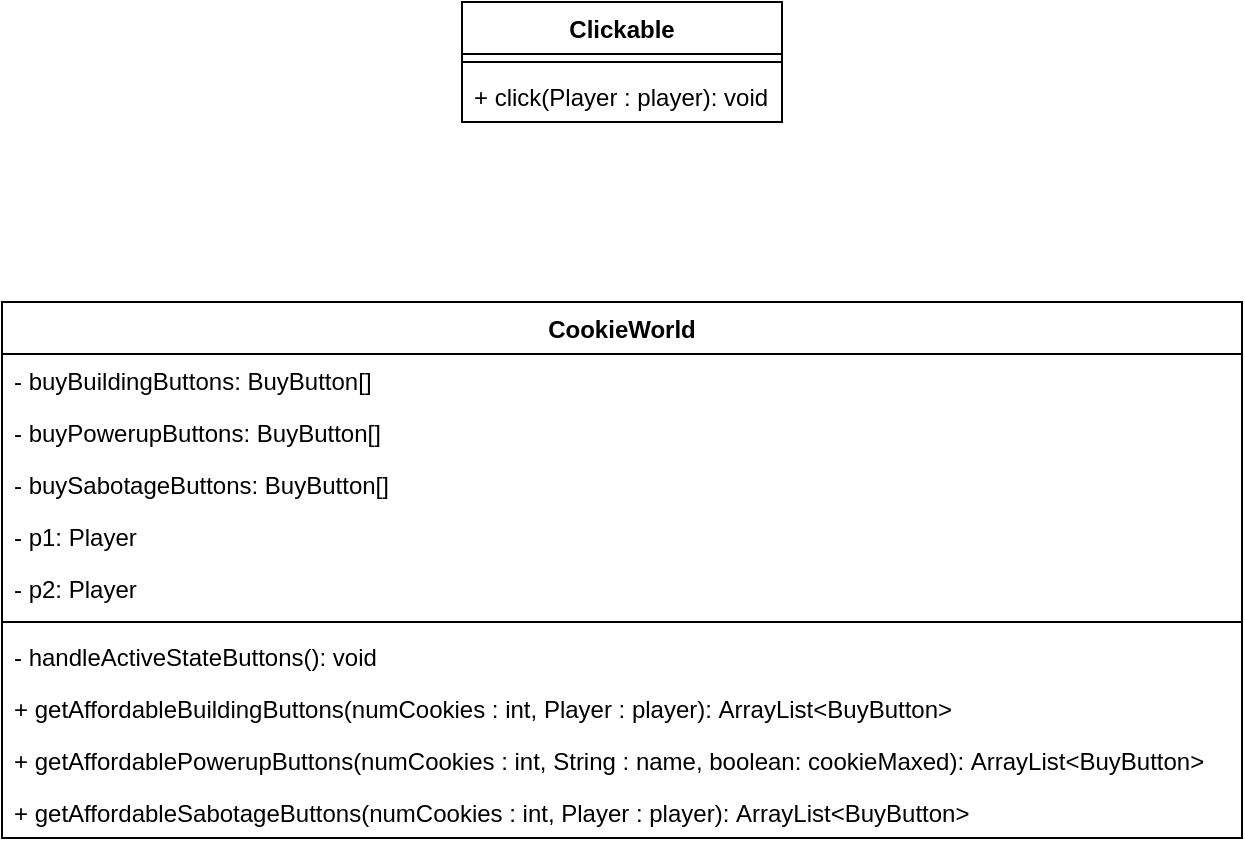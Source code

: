 <mxfile version="20.5.1" type="github">
  <diagram id="C5RBs43oDa-KdzZeNtuy" name="Page-1">
    <mxGraphModel dx="1186" dy="614" grid="1" gridSize="10" guides="1" tooltips="1" connect="1" arrows="1" fold="1" page="1" pageScale="1" pageWidth="827" pageHeight="1169" math="0" shadow="0">
      <root>
        <mxCell id="WIyWlLk6GJQsqaUBKTNV-0" />
        <mxCell id="WIyWlLk6GJQsqaUBKTNV-1" parent="WIyWlLk6GJQsqaUBKTNV-0" />
        <mxCell id="6n8fkB6DiJv-7R1IbTB3-0" value="Clickable" style="swimlane;fontStyle=1;align=center;verticalAlign=top;childLayout=stackLayout;horizontal=1;startSize=26;horizontalStack=0;resizeParent=1;resizeParentMax=0;resizeLast=0;collapsible=1;marginBottom=0;" parent="WIyWlLk6GJQsqaUBKTNV-1" vertex="1">
          <mxGeometry x="320" y="10" width="160" height="60" as="geometry" />
        </mxCell>
        <mxCell id="6n8fkB6DiJv-7R1IbTB3-2" value="" style="line;strokeWidth=1;fillColor=none;align=left;verticalAlign=middle;spacingTop=-1;spacingLeft=3;spacingRight=3;rotatable=0;labelPosition=right;points=[];portConstraint=eastwest;strokeColor=inherit;" parent="6n8fkB6DiJv-7R1IbTB3-0" vertex="1">
          <mxGeometry y="26" width="160" height="8" as="geometry" />
        </mxCell>
        <mxCell id="6n8fkB6DiJv-7R1IbTB3-3" value="+ click(Player : player): void" style="text;strokeColor=none;fillColor=none;align=left;verticalAlign=top;spacingLeft=4;spacingRight=4;overflow=hidden;rotatable=0;points=[[0,0.5],[1,0.5]];portConstraint=eastwest;" parent="6n8fkB6DiJv-7R1IbTB3-0" vertex="1">
          <mxGeometry y="34" width="160" height="26" as="geometry" />
        </mxCell>
        <mxCell id="6n8fkB6DiJv-7R1IbTB3-8" value="CookieWorld" style="swimlane;fontStyle=1;align=center;verticalAlign=top;childLayout=stackLayout;horizontal=1;startSize=26;horizontalStack=0;resizeParent=1;resizeParentMax=0;resizeLast=0;collapsible=1;marginBottom=0;" parent="WIyWlLk6GJQsqaUBKTNV-1" vertex="1">
          <mxGeometry x="90" y="160" width="620" height="268" as="geometry" />
        </mxCell>
        <mxCell id="6n8fkB6DiJv-7R1IbTB3-9" value="- buyBuildingButtons: BuyButton[]&#xa;" style="text;strokeColor=none;fillColor=none;align=left;verticalAlign=top;spacingLeft=4;spacingRight=4;overflow=hidden;rotatable=0;points=[[0,0.5],[1,0.5]];portConstraint=eastwest;" parent="6n8fkB6DiJv-7R1IbTB3-8" vertex="1">
          <mxGeometry y="26" width="620" height="26" as="geometry" />
        </mxCell>
        <mxCell id="6n8fkB6DiJv-7R1IbTB3-14" value="- buyPowerupButtons: BuyButton[]&#xa;" style="text;strokeColor=none;fillColor=none;align=left;verticalAlign=top;spacingLeft=4;spacingRight=4;overflow=hidden;rotatable=0;points=[[0,0.5],[1,0.5]];portConstraint=eastwest;" parent="6n8fkB6DiJv-7R1IbTB3-8" vertex="1">
          <mxGeometry y="52" width="620" height="26" as="geometry" />
        </mxCell>
        <mxCell id="6n8fkB6DiJv-7R1IbTB3-15" value="- buySabotageButtons: BuyButton[]&#xa;" style="text;strokeColor=none;fillColor=none;align=left;verticalAlign=top;spacingLeft=4;spacingRight=4;overflow=hidden;rotatable=0;points=[[0,0.5],[1,0.5]];portConstraint=eastwest;" parent="6n8fkB6DiJv-7R1IbTB3-8" vertex="1">
          <mxGeometry y="78" width="620" height="26" as="geometry" />
        </mxCell>
        <mxCell id="6n8fkB6DiJv-7R1IbTB3-16" value="- p1: Player" style="text;strokeColor=none;fillColor=none;align=left;verticalAlign=top;spacingLeft=4;spacingRight=4;overflow=hidden;rotatable=0;points=[[0,0.5],[1,0.5]];portConstraint=eastwest;" parent="6n8fkB6DiJv-7R1IbTB3-8" vertex="1">
          <mxGeometry y="104" width="620" height="26" as="geometry" />
        </mxCell>
        <mxCell id="6n8fkB6DiJv-7R1IbTB3-17" value="- p2: Player" style="text;strokeColor=none;fillColor=none;align=left;verticalAlign=top;spacingLeft=4;spacingRight=4;overflow=hidden;rotatable=0;points=[[0,0.5],[1,0.5]];portConstraint=eastwest;" parent="6n8fkB6DiJv-7R1IbTB3-8" vertex="1">
          <mxGeometry y="130" width="620" height="26" as="geometry" />
        </mxCell>
        <mxCell id="6n8fkB6DiJv-7R1IbTB3-10" value="" style="line;strokeWidth=1;fillColor=none;align=left;verticalAlign=middle;spacingTop=-1;spacingLeft=3;spacingRight=3;rotatable=0;labelPosition=right;points=[];portConstraint=eastwest;strokeColor=inherit;" parent="6n8fkB6DiJv-7R1IbTB3-8" vertex="1">
          <mxGeometry y="156" width="620" height="8" as="geometry" />
        </mxCell>
        <mxCell id="6n8fkB6DiJv-7R1IbTB3-11" value="- handleActiveStateButtons(): void" style="text;strokeColor=none;fillColor=none;align=left;verticalAlign=top;spacingLeft=4;spacingRight=4;overflow=hidden;rotatable=0;points=[[0,0.5],[1,0.5]];portConstraint=eastwest;" parent="6n8fkB6DiJv-7R1IbTB3-8" vertex="1">
          <mxGeometry y="164" width="620" height="26" as="geometry" />
        </mxCell>
        <mxCell id="7BXIPRgFggZiZuCY8qYJ-0" value="+ getAffordableBuildingButtons(numCookies : int, Player : player): ArrayList&lt;BuyButton&gt;" style="text;strokeColor=none;fillColor=none;align=left;verticalAlign=top;spacingLeft=4;spacingRight=4;overflow=hidden;rotatable=0;points=[[0,0.5],[1,0.5]];portConstraint=eastwest;" vertex="1" parent="6n8fkB6DiJv-7R1IbTB3-8">
          <mxGeometry y="190" width="620" height="26" as="geometry" />
        </mxCell>
        <mxCell id="7BXIPRgFggZiZuCY8qYJ-1" value="+ getAffordablePowerupButtons(numCookies : int, String : name, boolean: cookieMaxed): ArrayList&lt;BuyButton&gt;" style="text;strokeColor=none;fillColor=none;align=left;verticalAlign=top;spacingLeft=4;spacingRight=4;overflow=hidden;rotatable=0;points=[[0,0.5],[1,0.5]];portConstraint=eastwest;" vertex="1" parent="6n8fkB6DiJv-7R1IbTB3-8">
          <mxGeometry y="216" width="620" height="26" as="geometry" />
        </mxCell>
        <mxCell id="7BXIPRgFggZiZuCY8qYJ-2" value="+ getAffordableSabotageButtons(numCookies : int, Player : player): ArrayList&lt;BuyButton&gt;" style="text;strokeColor=none;fillColor=none;align=left;verticalAlign=top;spacingLeft=4;spacingRight=4;overflow=hidden;rotatable=0;points=[[0,0.5],[1,0.5]];portConstraint=eastwest;" vertex="1" parent="6n8fkB6DiJv-7R1IbTB3-8">
          <mxGeometry y="242" width="620" height="26" as="geometry" />
        </mxCell>
      </root>
    </mxGraphModel>
  </diagram>
</mxfile>
